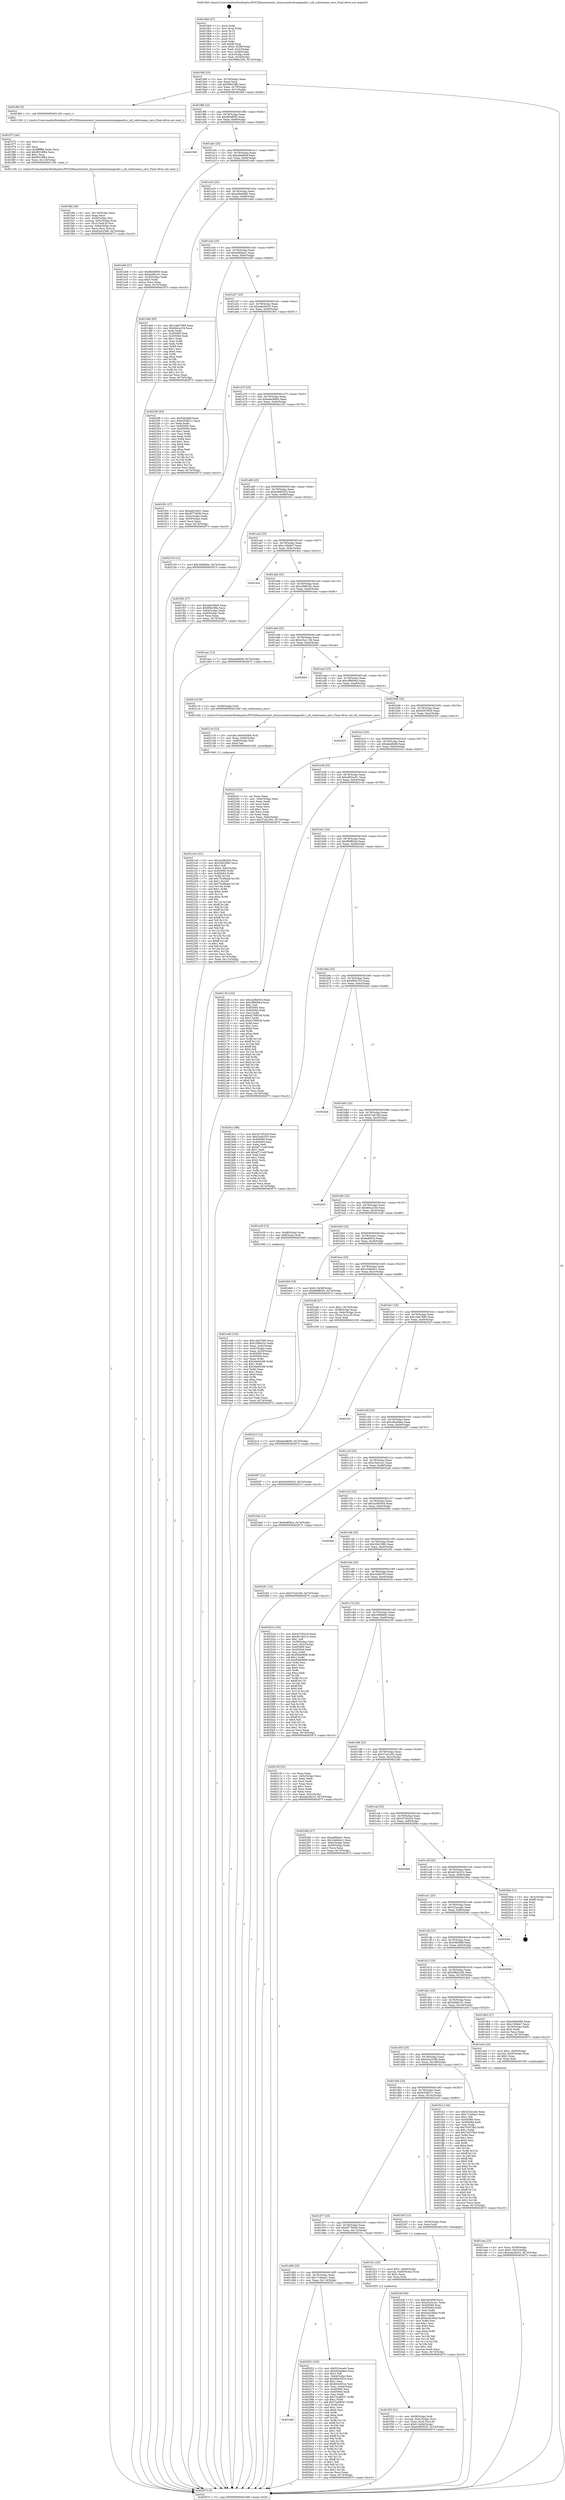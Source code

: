 digraph "0x4019b0" {
  label = "0x4019b0 (/mnt/c/Users/mathe/Desktop/tcc/POCII/binaries/extr_linuxsoundusbcaiaqaudio.c_all_substreams_zero_Final-ollvm.out::main(0))"
  labelloc = "t"
  node[shape=record]

  Entry [label="",width=0.3,height=0.3,shape=circle,fillcolor=black,style=filled]
  "0x4019df" [label="{
     0x4019df [23]\l
     | [instrs]\l
     &nbsp;&nbsp;0x4019df \<+3\>: mov -0x74(%rbp),%eax\l
     &nbsp;&nbsp;0x4019e2 \<+2\>: mov %eax,%ecx\l
     &nbsp;&nbsp;0x4019e4 \<+6\>: sub $0x99b33ffa,%ecx\l
     &nbsp;&nbsp;0x4019ea \<+3\>: mov %eax,-0x78(%rbp)\l
     &nbsp;&nbsp;0x4019ed \<+3\>: mov %ecx,-0x7c(%rbp)\l
     &nbsp;&nbsp;0x4019f0 \<+6\>: je 0000000000401f6d \<main+0x5bd\>\l
  }"]
  "0x401f6d" [label="{
     0x401f6d [5]\l
     | [instrs]\l
     &nbsp;&nbsp;0x401f6d \<+5\>: call 0000000000401160 \<next_i\>\l
     | [calls]\l
     &nbsp;&nbsp;0x401160 \{1\} (/mnt/c/Users/mathe/Desktop/tcc/POCII/binaries/extr_linuxsoundusbcaiaqaudio.c_all_substreams_zero_Final-ollvm.out::next_i)\l
  }"]
  "0x4019f6" [label="{
     0x4019f6 [22]\l
     | [instrs]\l
     &nbsp;&nbsp;0x4019f6 \<+5\>: jmp 00000000004019fb \<main+0x4b\>\l
     &nbsp;&nbsp;0x4019fb \<+3\>: mov -0x78(%rbp),%eax\l
     &nbsp;&nbsp;0x4019fe \<+5\>: sub $0x9b0df5f3,%eax\l
     &nbsp;&nbsp;0x401a03 \<+3\>: mov %eax,-0x80(%rbp)\l
     &nbsp;&nbsp;0x401a06 \<+6\>: je 00000000004023b9 \<main+0xa09\>\l
  }"]
  Exit [label="",width=0.3,height=0.3,shape=circle,fillcolor=black,style=filled,peripheries=2]
  "0x4023b9" [label="{
     0x4023b9\l
  }", style=dashed]
  "0x401a0c" [label="{
     0x401a0c [25]\l
     | [instrs]\l
     &nbsp;&nbsp;0x401a0c \<+5\>: jmp 0000000000401a11 \<main+0x61\>\l
     &nbsp;&nbsp;0x401a11 \<+3\>: mov -0x78(%rbp),%eax\l
     &nbsp;&nbsp;0x401a14 \<+5\>: sub $0xa0abf0df,%eax\l
     &nbsp;&nbsp;0x401a19 \<+6\>: mov %eax,-0x84(%rbp)\l
     &nbsp;&nbsp;0x401a1f \<+6\>: je 0000000000401eb8 \<main+0x508\>\l
  }"]
  "0x40234f" [label="{
     0x40234f [94]\l
     | [instrs]\l
     &nbsp;&nbsp;0x40234f \<+5\>: mov $0x54fc9f4f,%ecx\l
     &nbsp;&nbsp;0x402354 \<+5\>: mov $0x25a3cce1,%edx\l
     &nbsp;&nbsp;0x402359 \<+7\>: mov 0x405060,%esi\l
     &nbsp;&nbsp;0x402360 \<+8\>: mov 0x405064,%r8d\l
     &nbsp;&nbsp;0x402368 \<+3\>: mov %esi,%r9d\l
     &nbsp;&nbsp;0x40236b \<+7\>: sub $0xbed239a4,%r9d\l
     &nbsp;&nbsp;0x402372 \<+4\>: sub $0x1,%r9d\l
     &nbsp;&nbsp;0x402376 \<+7\>: add $0xbed239a4,%r9d\l
     &nbsp;&nbsp;0x40237d \<+4\>: imul %r9d,%esi\l
     &nbsp;&nbsp;0x402381 \<+3\>: and $0x1,%esi\l
     &nbsp;&nbsp;0x402384 \<+3\>: cmp $0x0,%esi\l
     &nbsp;&nbsp;0x402387 \<+4\>: sete %r10b\l
     &nbsp;&nbsp;0x40238b \<+4\>: cmp $0xa,%r8d\l
     &nbsp;&nbsp;0x40238f \<+4\>: setl %r11b\l
     &nbsp;&nbsp;0x402393 \<+3\>: mov %r10b,%bl\l
     &nbsp;&nbsp;0x402396 \<+3\>: and %r11b,%bl\l
     &nbsp;&nbsp;0x402399 \<+3\>: xor %r11b,%r10b\l
     &nbsp;&nbsp;0x40239c \<+3\>: or %r10b,%bl\l
     &nbsp;&nbsp;0x40239f \<+3\>: test $0x1,%bl\l
     &nbsp;&nbsp;0x4023a2 \<+3\>: cmovne %edx,%ecx\l
     &nbsp;&nbsp;0x4023a5 \<+3\>: mov %ecx,-0x74(%rbp)\l
     &nbsp;&nbsp;0x4023a8 \<+5\>: jmp 0000000000402675 \<main+0xcc5\>\l
  }"]
  "0x401eb8" [label="{
     0x401eb8 [27]\l
     | [instrs]\l
     &nbsp;&nbsp;0x401eb8 \<+5\>: mov $0x9b0df5f3,%eax\l
     &nbsp;&nbsp;0x401ebd \<+5\>: mov $0x5a9fa101,%ecx\l
     &nbsp;&nbsp;0x401ec2 \<+3\>: mov -0x30(%rbp),%edx\l
     &nbsp;&nbsp;0x401ec5 \<+3\>: cmp $0x0,%edx\l
     &nbsp;&nbsp;0x401ec8 \<+3\>: cmove %ecx,%eax\l
     &nbsp;&nbsp;0x401ecb \<+3\>: mov %eax,-0x74(%rbp)\l
     &nbsp;&nbsp;0x401ece \<+5\>: jmp 0000000000402675 \<main+0xcc5\>\l
  }"]
  "0x401a25" [label="{
     0x401a25 [25]\l
     | [instrs]\l
     &nbsp;&nbsp;0x401a25 \<+5\>: jmp 0000000000401a2a \<main+0x7a\>\l
     &nbsp;&nbsp;0x401a2a \<+3\>: mov -0x78(%rbp),%eax\l
     &nbsp;&nbsp;0x401a2d \<+5\>: sub $0xa49e8480,%eax\l
     &nbsp;&nbsp;0x401a32 \<+6\>: mov %eax,-0x88(%rbp)\l
     &nbsp;&nbsp;0x401a38 \<+6\>: je 0000000000401de6 \<main+0x436\>\l
  }"]
  "0x4022c3" [label="{
     0x4022c3 [12]\l
     | [instrs]\l
     &nbsp;&nbsp;0x4022c3 \<+7\>: movl $0xdeedfe69,-0x74(%rbp)\l
     &nbsp;&nbsp;0x4022ca \<+5\>: jmp 0000000000402675 \<main+0xcc5\>\l
  }"]
  "0x401de6" [label="{
     0x401de6 [83]\l
     | [instrs]\l
     &nbsp;&nbsp;0x401de6 \<+5\>: mov $0x1da67680,%eax\l
     &nbsp;&nbsp;0x401deb \<+5\>: mov $0xfd4ca254,%ecx\l
     &nbsp;&nbsp;0x401df0 \<+2\>: xor %edx,%edx\l
     &nbsp;&nbsp;0x401df2 \<+7\>: mov 0x405060,%esi\l
     &nbsp;&nbsp;0x401df9 \<+7\>: mov 0x405064,%edi\l
     &nbsp;&nbsp;0x401e00 \<+3\>: sub $0x1,%edx\l
     &nbsp;&nbsp;0x401e03 \<+3\>: mov %esi,%r8d\l
     &nbsp;&nbsp;0x401e06 \<+3\>: add %edx,%r8d\l
     &nbsp;&nbsp;0x401e09 \<+4\>: imul %r8d,%esi\l
     &nbsp;&nbsp;0x401e0d \<+3\>: and $0x1,%esi\l
     &nbsp;&nbsp;0x401e10 \<+3\>: cmp $0x0,%esi\l
     &nbsp;&nbsp;0x401e13 \<+4\>: sete %r9b\l
     &nbsp;&nbsp;0x401e17 \<+3\>: cmp $0xa,%edi\l
     &nbsp;&nbsp;0x401e1a \<+4\>: setl %r10b\l
     &nbsp;&nbsp;0x401e1e \<+3\>: mov %r9b,%r11b\l
     &nbsp;&nbsp;0x401e21 \<+3\>: and %r10b,%r11b\l
     &nbsp;&nbsp;0x401e24 \<+3\>: xor %r10b,%r9b\l
     &nbsp;&nbsp;0x401e27 \<+3\>: or %r9b,%r11b\l
     &nbsp;&nbsp;0x401e2a \<+4\>: test $0x1,%r11b\l
     &nbsp;&nbsp;0x401e2e \<+3\>: cmovne %ecx,%eax\l
     &nbsp;&nbsp;0x401e31 \<+3\>: mov %eax,-0x74(%rbp)\l
     &nbsp;&nbsp;0x401e34 \<+5\>: jmp 0000000000402675 \<main+0xcc5\>\l
  }"]
  "0x401a3e" [label="{
     0x401a3e [25]\l
     | [instrs]\l
     &nbsp;&nbsp;0x401a3e \<+5\>: jmp 0000000000401a43 \<main+0x93\>\l
     &nbsp;&nbsp;0x401a43 \<+3\>: mov -0x78(%rbp),%eax\l
     &nbsp;&nbsp;0x401a46 \<+5\>: sub $0xad6faee1,%eax\l
     &nbsp;&nbsp;0x401a4b \<+6\>: mov %eax,-0x8c(%rbp)\l
     &nbsp;&nbsp;0x401a51 \<+6\>: je 00000000004022f0 \<main+0x940\>\l
  }"]
  "0x4021e0" [label="{
     0x4021e0 [161]\l
     | [instrs]\l
     &nbsp;&nbsp;0x4021e0 \<+5\>: mov $0x2a38d434,%esi\l
     &nbsp;&nbsp;0x4021e5 \<+5\>: mov $0x30d108fc,%ecx\l
     &nbsp;&nbsp;0x4021ea \<+2\>: mov $0x1,%dl\l
     &nbsp;&nbsp;0x4021ec \<+7\>: movl $0x0,-0x6c(%rbp)\l
     &nbsp;&nbsp;0x4021f3 \<+8\>: mov 0x405060,%r8d\l
     &nbsp;&nbsp;0x4021fb \<+8\>: mov 0x405064,%r9d\l
     &nbsp;&nbsp;0x402203 \<+3\>: mov %r8d,%r10d\l
     &nbsp;&nbsp;0x402206 \<+7\>: add $0x75cd9aed,%r10d\l
     &nbsp;&nbsp;0x40220d \<+4\>: sub $0x1,%r10d\l
     &nbsp;&nbsp;0x402211 \<+7\>: sub $0x75cd9aed,%r10d\l
     &nbsp;&nbsp;0x402218 \<+4\>: imul %r10d,%r8d\l
     &nbsp;&nbsp;0x40221c \<+4\>: and $0x1,%r8d\l
     &nbsp;&nbsp;0x402220 \<+4\>: cmp $0x0,%r8d\l
     &nbsp;&nbsp;0x402224 \<+4\>: sete %r11b\l
     &nbsp;&nbsp;0x402228 \<+4\>: cmp $0xa,%r9d\l
     &nbsp;&nbsp;0x40222c \<+3\>: setl %bl\l
     &nbsp;&nbsp;0x40222f \<+3\>: mov %r11b,%r14b\l
     &nbsp;&nbsp;0x402232 \<+4\>: xor $0xff,%r14b\l
     &nbsp;&nbsp;0x402236 \<+3\>: mov %bl,%r15b\l
     &nbsp;&nbsp;0x402239 \<+4\>: xor $0xff,%r15b\l
     &nbsp;&nbsp;0x40223d \<+3\>: xor $0x1,%dl\l
     &nbsp;&nbsp;0x402240 \<+3\>: mov %r14b,%r12b\l
     &nbsp;&nbsp;0x402243 \<+4\>: and $0xff,%r12b\l
     &nbsp;&nbsp;0x402247 \<+3\>: and %dl,%r11b\l
     &nbsp;&nbsp;0x40224a \<+3\>: mov %r15b,%r13b\l
     &nbsp;&nbsp;0x40224d \<+4\>: and $0xff,%r13b\l
     &nbsp;&nbsp;0x402251 \<+2\>: and %dl,%bl\l
     &nbsp;&nbsp;0x402253 \<+3\>: or %r11b,%r12b\l
     &nbsp;&nbsp;0x402256 \<+3\>: or %bl,%r13b\l
     &nbsp;&nbsp;0x402259 \<+3\>: xor %r13b,%r12b\l
     &nbsp;&nbsp;0x40225c \<+3\>: or %r15b,%r14b\l
     &nbsp;&nbsp;0x40225f \<+4\>: xor $0xff,%r14b\l
     &nbsp;&nbsp;0x402263 \<+3\>: or $0x1,%dl\l
     &nbsp;&nbsp;0x402266 \<+3\>: and %dl,%r14b\l
     &nbsp;&nbsp;0x402269 \<+3\>: or %r14b,%r12b\l
     &nbsp;&nbsp;0x40226c \<+4\>: test $0x1,%r12b\l
     &nbsp;&nbsp;0x402270 \<+3\>: cmovne %ecx,%esi\l
     &nbsp;&nbsp;0x402273 \<+3\>: mov %esi,-0x74(%rbp)\l
     &nbsp;&nbsp;0x402276 \<+6\>: mov %eax,-0x11c(%rbp)\l
     &nbsp;&nbsp;0x40227c \<+5\>: jmp 0000000000402675 \<main+0xcc5\>\l
  }"]
  "0x4022f0" [label="{
     0x4022f0 [83]\l
     | [instrs]\l
     &nbsp;&nbsp;0x4022f0 \<+5\>: mov $0x54fc9f4f,%eax\l
     &nbsp;&nbsp;0x4022f5 \<+5\>: mov $0x635df211,%ecx\l
     &nbsp;&nbsp;0x4022fa \<+2\>: xor %edx,%edx\l
     &nbsp;&nbsp;0x4022fc \<+7\>: mov 0x405060,%esi\l
     &nbsp;&nbsp;0x402303 \<+7\>: mov 0x405064,%edi\l
     &nbsp;&nbsp;0x40230a \<+3\>: sub $0x1,%edx\l
     &nbsp;&nbsp;0x40230d \<+3\>: mov %esi,%r8d\l
     &nbsp;&nbsp;0x402310 \<+3\>: add %edx,%r8d\l
     &nbsp;&nbsp;0x402313 \<+4\>: imul %r8d,%esi\l
     &nbsp;&nbsp;0x402317 \<+3\>: and $0x1,%esi\l
     &nbsp;&nbsp;0x40231a \<+3\>: cmp $0x0,%esi\l
     &nbsp;&nbsp;0x40231d \<+4\>: sete %r9b\l
     &nbsp;&nbsp;0x402321 \<+3\>: cmp $0xa,%edi\l
     &nbsp;&nbsp;0x402324 \<+4\>: setl %r10b\l
     &nbsp;&nbsp;0x402328 \<+3\>: mov %r9b,%r11b\l
     &nbsp;&nbsp;0x40232b \<+3\>: and %r10b,%r11b\l
     &nbsp;&nbsp;0x40232e \<+3\>: xor %r10b,%r9b\l
     &nbsp;&nbsp;0x402331 \<+3\>: or %r9b,%r11b\l
     &nbsp;&nbsp;0x402334 \<+4\>: test $0x1,%r11b\l
     &nbsp;&nbsp;0x402338 \<+3\>: cmovne %ecx,%eax\l
     &nbsp;&nbsp;0x40233b \<+3\>: mov %eax,-0x74(%rbp)\l
     &nbsp;&nbsp;0x40233e \<+5\>: jmp 0000000000402675 \<main+0xcc5\>\l
  }"]
  "0x401a57" [label="{
     0x401a57 [25]\l
     | [instrs]\l
     &nbsp;&nbsp;0x401a57 \<+5\>: jmp 0000000000401a5c \<main+0xac\>\l
     &nbsp;&nbsp;0x401a5c \<+3\>: mov -0x78(%rbp),%eax\l
     &nbsp;&nbsp;0x401a5f \<+5\>: sub $0xade28c55,%eax\l
     &nbsp;&nbsp;0x401a64 \<+6\>: mov %eax,-0x90(%rbp)\l
     &nbsp;&nbsp;0x401a6a \<+6\>: je 0000000000401f01 \<main+0x551\>\l
  }"]
  "0x4021c9" [label="{
     0x4021c9 [23]\l
     | [instrs]\l
     &nbsp;&nbsp;0x4021c9 \<+10\>: movabs $0x4030b6,%rdi\l
     &nbsp;&nbsp;0x4021d3 \<+3\>: mov %eax,-0x68(%rbp)\l
     &nbsp;&nbsp;0x4021d6 \<+3\>: mov -0x68(%rbp),%esi\l
     &nbsp;&nbsp;0x4021d9 \<+2\>: mov $0x0,%al\l
     &nbsp;&nbsp;0x4021db \<+5\>: call 0000000000401040 \<printf@plt\>\l
     | [calls]\l
     &nbsp;&nbsp;0x401040 \{1\} (unknown)\l
  }"]
  "0x401f01" [label="{
     0x401f01 [27]\l
     | [instrs]\l
     &nbsp;&nbsp;0x401f01 \<+5\>: mov $0xed03ce01,%eax\l
     &nbsp;&nbsp;0x401f06 \<+5\>: mov $0x6f77b83b,%ecx\l
     &nbsp;&nbsp;0x401f0b \<+3\>: mov -0x5c(%rbp),%edx\l
     &nbsp;&nbsp;0x401f0e \<+3\>: cmp -0x50(%rbp),%edx\l
     &nbsp;&nbsp;0x401f11 \<+3\>: cmovl %ecx,%eax\l
     &nbsp;&nbsp;0x401f14 \<+3\>: mov %eax,-0x74(%rbp)\l
     &nbsp;&nbsp;0x401f17 \<+5\>: jmp 0000000000402675 \<main+0xcc5\>\l
  }"]
  "0x401a70" [label="{
     0x401a70 [25]\l
     | [instrs]\l
     &nbsp;&nbsp;0x401a70 \<+5\>: jmp 0000000000401a75 \<main+0xc5\>\l
     &nbsp;&nbsp;0x401a75 \<+3\>: mov -0x78(%rbp),%eax\l
     &nbsp;&nbsp;0x401a78 \<+5\>: sub $0xadec6844,%eax\l
     &nbsp;&nbsp;0x401a7d \<+6\>: mov %eax,-0x94(%rbp)\l
     &nbsp;&nbsp;0x401a83 \<+6\>: je 0000000000402103 \<main+0x753\>\l
  }"]
  "0x401da9" [label="{
     0x401da9\l
  }", style=dashed]
  "0x402103" [label="{
     0x402103 [12]\l
     | [instrs]\l
     &nbsp;&nbsp;0x402103 \<+7\>: movl $0x3496fe9c,-0x74(%rbp)\l
     &nbsp;&nbsp;0x40210a \<+5\>: jmp 0000000000402675 \<main+0xcc5\>\l
  }"]
  "0x401a89" [label="{
     0x401a89 [25]\l
     | [instrs]\l
     &nbsp;&nbsp;0x401a89 \<+5\>: jmp 0000000000401a8e \<main+0xde\>\l
     &nbsp;&nbsp;0x401a8e \<+3\>: mov -0x78(%rbp),%eax\l
     &nbsp;&nbsp;0x401a91 \<+5\>: sub $0xb3695025,%eax\l
     &nbsp;&nbsp;0x401a96 \<+6\>: mov %eax,-0x98(%rbp)\l
     &nbsp;&nbsp;0x401a9c \<+6\>: je 0000000000401f52 \<main+0x5a2\>\l
  }"]
  "0x402052" [label="{
     0x402052 [165]\l
     | [instrs]\l
     &nbsp;&nbsp;0x402052 \<+5\>: mov $0x522ecadc,%eax\l
     &nbsp;&nbsp;0x402057 \<+5\>: mov $0x20ea0dee,%ecx\l
     &nbsp;&nbsp;0x40205c \<+2\>: mov $0x1,%dl\l
     &nbsp;&nbsp;0x40205e \<+3\>: mov -0x64(%rbp),%esi\l
     &nbsp;&nbsp;0x402061 \<+6\>: add $0x8d4c651e,%esi\l
     &nbsp;&nbsp;0x402067 \<+3\>: add $0x1,%esi\l
     &nbsp;&nbsp;0x40206a \<+6\>: sub $0x8d4c651e,%esi\l
     &nbsp;&nbsp;0x402070 \<+3\>: mov %esi,-0x64(%rbp)\l
     &nbsp;&nbsp;0x402073 \<+7\>: mov 0x405060,%esi\l
     &nbsp;&nbsp;0x40207a \<+7\>: mov 0x405064,%edi\l
     &nbsp;&nbsp;0x402081 \<+3\>: mov %esi,%r8d\l
     &nbsp;&nbsp;0x402084 \<+7\>: sub $0x72ad8547,%r8d\l
     &nbsp;&nbsp;0x40208b \<+4\>: sub $0x1,%r8d\l
     &nbsp;&nbsp;0x40208f \<+7\>: add $0x72ad8547,%r8d\l
     &nbsp;&nbsp;0x402096 \<+4\>: imul %r8d,%esi\l
     &nbsp;&nbsp;0x40209a \<+3\>: and $0x1,%esi\l
     &nbsp;&nbsp;0x40209d \<+3\>: cmp $0x0,%esi\l
     &nbsp;&nbsp;0x4020a0 \<+4\>: sete %r9b\l
     &nbsp;&nbsp;0x4020a4 \<+3\>: cmp $0xa,%edi\l
     &nbsp;&nbsp;0x4020a7 \<+4\>: setl %r10b\l
     &nbsp;&nbsp;0x4020ab \<+3\>: mov %r9b,%r11b\l
     &nbsp;&nbsp;0x4020ae \<+4\>: xor $0xff,%r11b\l
     &nbsp;&nbsp;0x4020b2 \<+3\>: mov %r10b,%bl\l
     &nbsp;&nbsp;0x4020b5 \<+3\>: xor $0xff,%bl\l
     &nbsp;&nbsp;0x4020b8 \<+3\>: xor $0x1,%dl\l
     &nbsp;&nbsp;0x4020bb \<+3\>: mov %r11b,%r14b\l
     &nbsp;&nbsp;0x4020be \<+4\>: and $0xff,%r14b\l
     &nbsp;&nbsp;0x4020c2 \<+3\>: and %dl,%r9b\l
     &nbsp;&nbsp;0x4020c5 \<+3\>: mov %bl,%r15b\l
     &nbsp;&nbsp;0x4020c8 \<+4\>: and $0xff,%r15b\l
     &nbsp;&nbsp;0x4020cc \<+3\>: and %dl,%r10b\l
     &nbsp;&nbsp;0x4020cf \<+3\>: or %r9b,%r14b\l
     &nbsp;&nbsp;0x4020d2 \<+3\>: or %r10b,%r15b\l
     &nbsp;&nbsp;0x4020d5 \<+3\>: xor %r15b,%r14b\l
     &nbsp;&nbsp;0x4020d8 \<+3\>: or %bl,%r11b\l
     &nbsp;&nbsp;0x4020db \<+4\>: xor $0xff,%r11b\l
     &nbsp;&nbsp;0x4020df \<+3\>: or $0x1,%dl\l
     &nbsp;&nbsp;0x4020e2 \<+3\>: and %dl,%r11b\l
     &nbsp;&nbsp;0x4020e5 \<+3\>: or %r11b,%r14b\l
     &nbsp;&nbsp;0x4020e8 \<+4\>: test $0x1,%r14b\l
     &nbsp;&nbsp;0x4020ec \<+3\>: cmovne %ecx,%eax\l
     &nbsp;&nbsp;0x4020ef \<+3\>: mov %eax,-0x74(%rbp)\l
     &nbsp;&nbsp;0x4020f2 \<+5\>: jmp 0000000000402675 \<main+0xcc5\>\l
  }"]
  "0x401f52" [label="{
     0x401f52 [27]\l
     | [instrs]\l
     &nbsp;&nbsp;0x401f52 \<+5\>: mov $0xadec6844,%eax\l
     &nbsp;&nbsp;0x401f57 \<+5\>: mov $0x99b33ffa,%ecx\l
     &nbsp;&nbsp;0x401f5c \<+3\>: mov -0x64(%rbp),%edx\l
     &nbsp;&nbsp;0x401f5f \<+3\>: cmp -0x60(%rbp),%edx\l
     &nbsp;&nbsp;0x401f62 \<+3\>: cmovl %ecx,%eax\l
     &nbsp;&nbsp;0x401f65 \<+3\>: mov %eax,-0x74(%rbp)\l
     &nbsp;&nbsp;0x401f68 \<+5\>: jmp 0000000000402675 \<main+0xcc5\>\l
  }"]
  "0x401aa2" [label="{
     0x401aa2 [25]\l
     | [instrs]\l
     &nbsp;&nbsp;0x401aa2 \<+5\>: jmp 0000000000401aa7 \<main+0xf7\>\l
     &nbsp;&nbsp;0x401aa7 \<+3\>: mov -0x78(%rbp),%eax\l
     &nbsp;&nbsp;0x401aaa \<+5\>: sub $0xc10fe6e7,%eax\l
     &nbsp;&nbsp;0x401aaf \<+6\>: mov %eax,-0x9c(%rbp)\l
     &nbsp;&nbsp;0x401ab5 \<+6\>: je 0000000000401dce \<main+0x41e\>\l
  }"]
  "0x401f9a" [label="{
     0x401f9a [40]\l
     | [instrs]\l
     &nbsp;&nbsp;0x401f9a \<+6\>: mov -0x118(%rbp),%ecx\l
     &nbsp;&nbsp;0x401fa0 \<+3\>: imul %eax,%ecx\l
     &nbsp;&nbsp;0x401fa3 \<+4\>: mov -0x58(%rbp),%rsi\l
     &nbsp;&nbsp;0x401fa7 \<+4\>: movslq -0x5c(%rbp),%rdi\l
     &nbsp;&nbsp;0x401fab \<+4\>: mov (%rsi,%rdi,8),%rsi\l
     &nbsp;&nbsp;0x401faf \<+4\>: movslq -0x64(%rbp),%rdi\l
     &nbsp;&nbsp;0x401fb3 \<+3\>: mov %ecx,(%rsi,%rdi,4)\l
     &nbsp;&nbsp;0x401fb6 \<+7\>: movl $0x62e2239b,-0x74(%rbp)\l
     &nbsp;&nbsp;0x401fbd \<+5\>: jmp 0000000000402675 \<main+0xcc5\>\l
  }"]
  "0x401dce" [label="{
     0x401dce\l
  }", style=dashed]
  "0x401abb" [label="{
     0x401abb [25]\l
     | [instrs]\l
     &nbsp;&nbsp;0x401abb \<+5\>: jmp 0000000000401ac0 \<main+0x110\>\l
     &nbsp;&nbsp;0x401ac0 \<+3\>: mov -0x78(%rbp),%eax\l
     &nbsp;&nbsp;0x401ac3 \<+5\>: sub $0xc298b25c,%eax\l
     &nbsp;&nbsp;0x401ac8 \<+6\>: mov %eax,-0xa0(%rbp)\l
     &nbsp;&nbsp;0x401ace \<+6\>: je 0000000000401eac \<main+0x4fc\>\l
  }"]
  "0x401f72" [label="{
     0x401f72 [40]\l
     | [instrs]\l
     &nbsp;&nbsp;0x401f72 \<+5\>: mov $0x2,%ecx\l
     &nbsp;&nbsp;0x401f77 \<+1\>: cltd\l
     &nbsp;&nbsp;0x401f78 \<+2\>: idiv %ecx\l
     &nbsp;&nbsp;0x401f7a \<+6\>: imul $0xfffffffe,%edx,%ecx\l
     &nbsp;&nbsp;0x401f80 \<+6\>: add $0xf9319f64,%ecx\l
     &nbsp;&nbsp;0x401f86 \<+3\>: add $0x1,%ecx\l
     &nbsp;&nbsp;0x401f89 \<+6\>: sub $0xf9319f64,%ecx\l
     &nbsp;&nbsp;0x401f8f \<+6\>: mov %ecx,-0x118(%rbp)\l
     &nbsp;&nbsp;0x401f95 \<+5\>: call 0000000000401160 \<next_i\>\l
     | [calls]\l
     &nbsp;&nbsp;0x401160 \{1\} (/mnt/c/Users/mathe/Desktop/tcc/POCII/binaries/extr_linuxsoundusbcaiaqaudio.c_all_substreams_zero_Final-ollvm.out::next_i)\l
  }"]
  "0x401eac" [label="{
     0x401eac [12]\l
     | [instrs]\l
     &nbsp;&nbsp;0x401eac \<+7\>: movl $0xa0abf0df,-0x74(%rbp)\l
     &nbsp;&nbsp;0x401eb3 \<+5\>: jmp 0000000000402675 \<main+0xcc5\>\l
  }"]
  "0x401ad4" [label="{
     0x401ad4 [25]\l
     | [instrs]\l
     &nbsp;&nbsp;0x401ad4 \<+5\>: jmp 0000000000401ad9 \<main+0x129\>\l
     &nbsp;&nbsp;0x401ad9 \<+3\>: mov -0x78(%rbp),%eax\l
     &nbsp;&nbsp;0x401adc \<+5\>: sub $0xcb5a1136,%eax\l
     &nbsp;&nbsp;0x401ae1 \<+6\>: mov %eax,-0xa4(%rbp)\l
     &nbsp;&nbsp;0x401ae7 \<+6\>: je 000000000040265d \<main+0xcad\>\l
  }"]
  "0x401f33" [label="{
     0x401f33 [31]\l
     | [instrs]\l
     &nbsp;&nbsp;0x401f33 \<+4\>: mov -0x58(%rbp),%rdi\l
     &nbsp;&nbsp;0x401f37 \<+4\>: movslq -0x5c(%rbp),%rcx\l
     &nbsp;&nbsp;0x401f3b \<+4\>: mov %rax,(%rdi,%rcx,8)\l
     &nbsp;&nbsp;0x401f3f \<+7\>: movl $0x0,-0x64(%rbp)\l
     &nbsp;&nbsp;0x401f46 \<+7\>: movl $0xb3695025,-0x74(%rbp)\l
     &nbsp;&nbsp;0x401f4d \<+5\>: jmp 0000000000402675 \<main+0xcc5\>\l
  }"]
  "0x40265d" [label="{
     0x40265d\l
  }", style=dashed]
  "0x401aed" [label="{
     0x401aed [25]\l
     | [instrs]\l
     &nbsp;&nbsp;0x401aed \<+5\>: jmp 0000000000401af2 \<main+0x142\>\l
     &nbsp;&nbsp;0x401af2 \<+3\>: mov -0x78(%rbp),%eax\l
     &nbsp;&nbsp;0x401af5 \<+5\>: sub $0xcf9809e4,%eax\l
     &nbsp;&nbsp;0x401afa \<+6\>: mov %eax,-0xa8(%rbp)\l
     &nbsp;&nbsp;0x401b00 \<+6\>: je 00000000004021c0 \<main+0x810\>\l
  }"]
  "0x401d90" [label="{
     0x401d90 [25]\l
     | [instrs]\l
     &nbsp;&nbsp;0x401d90 \<+5\>: jmp 0000000000401d95 \<main+0x3e5\>\l
     &nbsp;&nbsp;0x401d95 \<+3\>: mov -0x78(%rbp),%eax\l
     &nbsp;&nbsp;0x401d98 \<+5\>: sub $0x71cb0ae1,%eax\l
     &nbsp;&nbsp;0x401d9d \<+6\>: mov %eax,-0x114(%rbp)\l
     &nbsp;&nbsp;0x401da3 \<+6\>: je 0000000000402052 \<main+0x6a2\>\l
  }"]
  "0x4021c0" [label="{
     0x4021c0 [9]\l
     | [instrs]\l
     &nbsp;&nbsp;0x4021c0 \<+4\>: mov -0x58(%rbp),%rdi\l
     &nbsp;&nbsp;0x4021c4 \<+5\>: call 00000000004015d0 \<all_substreams_zero\>\l
     | [calls]\l
     &nbsp;&nbsp;0x4015d0 \{1\} (/mnt/c/Users/mathe/Desktop/tcc/POCII/binaries/extr_linuxsoundusbcaiaqaudio.c_all_substreams_zero_Final-ollvm.out::all_substreams_zero)\l
  }"]
  "0x401b06" [label="{
     0x401b06 [25]\l
     | [instrs]\l
     &nbsp;&nbsp;0x401b06 \<+5\>: jmp 0000000000401b0b \<main+0x15b\>\l
     &nbsp;&nbsp;0x401b0b \<+3\>: mov -0x78(%rbp),%eax\l
     &nbsp;&nbsp;0x401b0e \<+5\>: sub $0xd281f454,%eax\l
     &nbsp;&nbsp;0x401b13 \<+6\>: mov %eax,-0xac(%rbp)\l
     &nbsp;&nbsp;0x401b19 \<+6\>: je 00000000004023c5 \<main+0xa15\>\l
  }"]
  "0x401f1c" [label="{
     0x401f1c [23]\l
     | [instrs]\l
     &nbsp;&nbsp;0x401f1c \<+7\>: movl $0x1,-0x60(%rbp)\l
     &nbsp;&nbsp;0x401f23 \<+4\>: movslq -0x60(%rbp),%rax\l
     &nbsp;&nbsp;0x401f27 \<+4\>: shl $0x2,%rax\l
     &nbsp;&nbsp;0x401f2b \<+3\>: mov %rax,%rdi\l
     &nbsp;&nbsp;0x401f2e \<+5\>: call 0000000000401050 \<malloc@plt\>\l
     | [calls]\l
     &nbsp;&nbsp;0x401050 \{1\} (unknown)\l
  }"]
  "0x4023c5" [label="{
     0x4023c5\l
  }", style=dashed]
  "0x401b1f" [label="{
     0x401b1f [25]\l
     | [instrs]\l
     &nbsp;&nbsp;0x401b1f \<+5\>: jmp 0000000000401b24 \<main+0x174\>\l
     &nbsp;&nbsp;0x401b24 \<+3\>: mov -0x78(%rbp),%eax\l
     &nbsp;&nbsp;0x401b27 \<+5\>: sub $0xdeedfe69,%eax\l
     &nbsp;&nbsp;0x401b2c \<+6\>: mov %eax,-0xb0(%rbp)\l
     &nbsp;&nbsp;0x401b32 \<+6\>: je 00000000004022cf \<main+0x91f\>\l
  }"]
  "0x401d77" [label="{
     0x401d77 [25]\l
     | [instrs]\l
     &nbsp;&nbsp;0x401d77 \<+5\>: jmp 0000000000401d7c \<main+0x3cc\>\l
     &nbsp;&nbsp;0x401d7c \<+3\>: mov -0x78(%rbp),%eax\l
     &nbsp;&nbsp;0x401d7f \<+5\>: sub $0x6f77b83b,%eax\l
     &nbsp;&nbsp;0x401d84 \<+6\>: mov %eax,-0x110(%rbp)\l
     &nbsp;&nbsp;0x401d8a \<+6\>: je 0000000000401f1c \<main+0x56c\>\l
  }"]
  "0x4022cf" [label="{
     0x4022cf [33]\l
     | [instrs]\l
     &nbsp;&nbsp;0x4022cf \<+2\>: xor %eax,%eax\l
     &nbsp;&nbsp;0x4022d1 \<+3\>: mov -0x6c(%rbp),%ecx\l
     &nbsp;&nbsp;0x4022d4 \<+2\>: mov %eax,%edx\l
     &nbsp;&nbsp;0x4022d6 \<+2\>: sub %ecx,%edx\l
     &nbsp;&nbsp;0x4022d8 \<+2\>: mov %eax,%ecx\l
     &nbsp;&nbsp;0x4022da \<+3\>: sub $0x1,%ecx\l
     &nbsp;&nbsp;0x4022dd \<+2\>: add %ecx,%edx\l
     &nbsp;&nbsp;0x4022df \<+2\>: sub %edx,%eax\l
     &nbsp;&nbsp;0x4022e1 \<+3\>: mov %eax,-0x6c(%rbp)\l
     &nbsp;&nbsp;0x4022e4 \<+7\>: movl $0x37a3c292,-0x74(%rbp)\l
     &nbsp;&nbsp;0x4022eb \<+5\>: jmp 0000000000402675 \<main+0xcc5\>\l
  }"]
  "0x401b38" [label="{
     0x401b38 [25]\l
     | [instrs]\l
     &nbsp;&nbsp;0x401b38 \<+5\>: jmp 0000000000401b3d \<main+0x18d\>\l
     &nbsp;&nbsp;0x401b3d \<+3\>: mov -0x78(%rbp),%eax\l
     &nbsp;&nbsp;0x401b40 \<+5\>: sub $0xed03ce01,%eax\l
     &nbsp;&nbsp;0x401b45 \<+6\>: mov %eax,-0xb4(%rbp)\l
     &nbsp;&nbsp;0x401b4b \<+6\>: je 0000000000402130 \<main+0x780\>\l
  }"]
  "0x402343" [label="{
     0x402343 [12]\l
     | [instrs]\l
     &nbsp;&nbsp;0x402343 \<+4\>: mov -0x58(%rbp),%rax\l
     &nbsp;&nbsp;0x402347 \<+3\>: mov %rax,%rdi\l
     &nbsp;&nbsp;0x40234a \<+5\>: call 0000000000401030 \<free@plt\>\l
     | [calls]\l
     &nbsp;&nbsp;0x401030 \{1\} (unknown)\l
  }"]
  "0x402130" [label="{
     0x402130 [144]\l
     | [instrs]\l
     &nbsp;&nbsp;0x402130 \<+5\>: mov $0x2a38d434,%eax\l
     &nbsp;&nbsp;0x402135 \<+5\>: mov $0xcf9809e4,%ecx\l
     &nbsp;&nbsp;0x40213a \<+2\>: mov $0x1,%dl\l
     &nbsp;&nbsp;0x40213c \<+7\>: mov 0x405060,%esi\l
     &nbsp;&nbsp;0x402143 \<+7\>: mov 0x405064,%edi\l
     &nbsp;&nbsp;0x40214a \<+3\>: mov %esi,%r8d\l
     &nbsp;&nbsp;0x40214d \<+7\>: sub $0xe2789538,%r8d\l
     &nbsp;&nbsp;0x402154 \<+4\>: sub $0x1,%r8d\l
     &nbsp;&nbsp;0x402158 \<+7\>: add $0xe2789538,%r8d\l
     &nbsp;&nbsp;0x40215f \<+4\>: imul %r8d,%esi\l
     &nbsp;&nbsp;0x402163 \<+3\>: and $0x1,%esi\l
     &nbsp;&nbsp;0x402166 \<+3\>: cmp $0x0,%esi\l
     &nbsp;&nbsp;0x402169 \<+4\>: sete %r9b\l
     &nbsp;&nbsp;0x40216d \<+3\>: cmp $0xa,%edi\l
     &nbsp;&nbsp;0x402170 \<+4\>: setl %r10b\l
     &nbsp;&nbsp;0x402174 \<+3\>: mov %r9b,%r11b\l
     &nbsp;&nbsp;0x402177 \<+4\>: xor $0xff,%r11b\l
     &nbsp;&nbsp;0x40217b \<+3\>: mov %r10b,%bl\l
     &nbsp;&nbsp;0x40217e \<+3\>: xor $0xff,%bl\l
     &nbsp;&nbsp;0x402181 \<+3\>: xor $0x0,%dl\l
     &nbsp;&nbsp;0x402184 \<+3\>: mov %r11b,%r14b\l
     &nbsp;&nbsp;0x402187 \<+4\>: and $0x0,%r14b\l
     &nbsp;&nbsp;0x40218b \<+3\>: and %dl,%r9b\l
     &nbsp;&nbsp;0x40218e \<+3\>: mov %bl,%r15b\l
     &nbsp;&nbsp;0x402191 \<+4\>: and $0x0,%r15b\l
     &nbsp;&nbsp;0x402195 \<+3\>: and %dl,%r10b\l
     &nbsp;&nbsp;0x402198 \<+3\>: or %r9b,%r14b\l
     &nbsp;&nbsp;0x40219b \<+3\>: or %r10b,%r15b\l
     &nbsp;&nbsp;0x40219e \<+3\>: xor %r15b,%r14b\l
     &nbsp;&nbsp;0x4021a1 \<+3\>: or %bl,%r11b\l
     &nbsp;&nbsp;0x4021a4 \<+4\>: xor $0xff,%r11b\l
     &nbsp;&nbsp;0x4021a8 \<+3\>: or $0x0,%dl\l
     &nbsp;&nbsp;0x4021ab \<+3\>: and %dl,%r11b\l
     &nbsp;&nbsp;0x4021ae \<+3\>: or %r11b,%r14b\l
     &nbsp;&nbsp;0x4021b1 \<+4\>: test $0x1,%r14b\l
     &nbsp;&nbsp;0x4021b5 \<+3\>: cmovne %ecx,%eax\l
     &nbsp;&nbsp;0x4021b8 \<+3\>: mov %eax,-0x74(%rbp)\l
     &nbsp;&nbsp;0x4021bb \<+5\>: jmp 0000000000402675 \<main+0xcc5\>\l
  }"]
  "0x401b51" [label="{
     0x401b51 [25]\l
     | [instrs]\l
     &nbsp;&nbsp;0x401b51 \<+5\>: jmp 0000000000401b56 \<main+0x1a6\>\l
     &nbsp;&nbsp;0x401b56 \<+3\>: mov -0x78(%rbp),%eax\l
     &nbsp;&nbsp;0x401b59 \<+5\>: sub $0xf66f8544,%eax\l
     &nbsp;&nbsp;0x401b5e \<+6\>: mov %eax,-0xb8(%rbp)\l
     &nbsp;&nbsp;0x401b64 \<+6\>: je 00000000004024cc \<main+0xb1c\>\l
  }"]
  "0x401d5e" [label="{
     0x401d5e [25]\l
     | [instrs]\l
     &nbsp;&nbsp;0x401d5e \<+5\>: jmp 0000000000401d63 \<main+0x3b3\>\l
     &nbsp;&nbsp;0x401d63 \<+3\>: mov -0x78(%rbp),%eax\l
     &nbsp;&nbsp;0x401d66 \<+5\>: sub $0x635df211,%eax\l
     &nbsp;&nbsp;0x401d6b \<+6\>: mov %eax,-0x10c(%rbp)\l
     &nbsp;&nbsp;0x401d71 \<+6\>: je 0000000000402343 \<main+0x993\>\l
  }"]
  "0x4024cc" [label="{
     0x4024cc [88]\l
     | [instrs]\l
     &nbsp;&nbsp;0x4024cc \<+5\>: mov $0x437d52c6,%eax\l
     &nbsp;&nbsp;0x4024d1 \<+5\>: mov $0x32dfc355,%ecx\l
     &nbsp;&nbsp;0x4024d6 \<+7\>: mov 0x405060,%edx\l
     &nbsp;&nbsp;0x4024dd \<+7\>: mov 0x405064,%esi\l
     &nbsp;&nbsp;0x4024e4 \<+2\>: mov %edx,%edi\l
     &nbsp;&nbsp;0x4024e6 \<+6\>: sub $0xaf711e4f,%edi\l
     &nbsp;&nbsp;0x4024ec \<+3\>: sub $0x1,%edi\l
     &nbsp;&nbsp;0x4024ef \<+6\>: add $0xaf711e4f,%edi\l
     &nbsp;&nbsp;0x4024f5 \<+3\>: imul %edi,%edx\l
     &nbsp;&nbsp;0x4024f8 \<+3\>: and $0x1,%edx\l
     &nbsp;&nbsp;0x4024fb \<+3\>: cmp $0x0,%edx\l
     &nbsp;&nbsp;0x4024fe \<+4\>: sete %r8b\l
     &nbsp;&nbsp;0x402502 \<+3\>: cmp $0xa,%esi\l
     &nbsp;&nbsp;0x402505 \<+4\>: setl %r9b\l
     &nbsp;&nbsp;0x402509 \<+3\>: mov %r8b,%r10b\l
     &nbsp;&nbsp;0x40250c \<+3\>: and %r9b,%r10b\l
     &nbsp;&nbsp;0x40250f \<+3\>: xor %r9b,%r8b\l
     &nbsp;&nbsp;0x402512 \<+3\>: or %r8b,%r10b\l
     &nbsp;&nbsp;0x402515 \<+4\>: test $0x1,%r10b\l
     &nbsp;&nbsp;0x402519 \<+3\>: cmovne %ecx,%eax\l
     &nbsp;&nbsp;0x40251c \<+3\>: mov %eax,-0x74(%rbp)\l
     &nbsp;&nbsp;0x40251f \<+5\>: jmp 0000000000402675 \<main+0xcc5\>\l
  }"]
  "0x401b6a" [label="{
     0x401b6a [25]\l
     | [instrs]\l
     &nbsp;&nbsp;0x401b6a \<+5\>: jmp 0000000000401b6f \<main+0x1bf\>\l
     &nbsp;&nbsp;0x401b6f \<+3\>: mov -0x78(%rbp),%eax\l
     &nbsp;&nbsp;0x401b72 \<+5\>: sub $0xf90b701f,%eax\l
     &nbsp;&nbsp;0x401b77 \<+6\>: mov %eax,-0xbc(%rbp)\l
     &nbsp;&nbsp;0x401b7d \<+6\>: je 00000000004024ad \<main+0xafd\>\l
  }"]
  "0x401fc2" [label="{
     0x401fc2 [144]\l
     | [instrs]\l
     &nbsp;&nbsp;0x401fc2 \<+5\>: mov $0x522ecadc,%eax\l
     &nbsp;&nbsp;0x401fc7 \<+5\>: mov $0x71cb0ae1,%ecx\l
     &nbsp;&nbsp;0x401fcc \<+2\>: mov $0x1,%dl\l
     &nbsp;&nbsp;0x401fce \<+7\>: mov 0x405060,%esi\l
     &nbsp;&nbsp;0x401fd5 \<+7\>: mov 0x405064,%edi\l
     &nbsp;&nbsp;0x401fdc \<+3\>: mov %esi,%r8d\l
     &nbsp;&nbsp;0x401fdf \<+7\>: sub $0x7b547fb5,%r8d\l
     &nbsp;&nbsp;0x401fe6 \<+4\>: sub $0x1,%r8d\l
     &nbsp;&nbsp;0x401fea \<+7\>: add $0x7b547fb5,%r8d\l
     &nbsp;&nbsp;0x401ff1 \<+4\>: imul %r8d,%esi\l
     &nbsp;&nbsp;0x401ff5 \<+3\>: and $0x1,%esi\l
     &nbsp;&nbsp;0x401ff8 \<+3\>: cmp $0x0,%esi\l
     &nbsp;&nbsp;0x401ffb \<+4\>: sete %r9b\l
     &nbsp;&nbsp;0x401fff \<+3\>: cmp $0xa,%edi\l
     &nbsp;&nbsp;0x402002 \<+4\>: setl %r10b\l
     &nbsp;&nbsp;0x402006 \<+3\>: mov %r9b,%r11b\l
     &nbsp;&nbsp;0x402009 \<+4\>: xor $0xff,%r11b\l
     &nbsp;&nbsp;0x40200d \<+3\>: mov %r10b,%bl\l
     &nbsp;&nbsp;0x402010 \<+3\>: xor $0xff,%bl\l
     &nbsp;&nbsp;0x402013 \<+3\>: xor $0x0,%dl\l
     &nbsp;&nbsp;0x402016 \<+3\>: mov %r11b,%r14b\l
     &nbsp;&nbsp;0x402019 \<+4\>: and $0x0,%r14b\l
     &nbsp;&nbsp;0x40201d \<+3\>: and %dl,%r9b\l
     &nbsp;&nbsp;0x402020 \<+3\>: mov %bl,%r15b\l
     &nbsp;&nbsp;0x402023 \<+4\>: and $0x0,%r15b\l
     &nbsp;&nbsp;0x402027 \<+3\>: and %dl,%r10b\l
     &nbsp;&nbsp;0x40202a \<+3\>: or %r9b,%r14b\l
     &nbsp;&nbsp;0x40202d \<+3\>: or %r10b,%r15b\l
     &nbsp;&nbsp;0x402030 \<+3\>: xor %r15b,%r14b\l
     &nbsp;&nbsp;0x402033 \<+3\>: or %bl,%r11b\l
     &nbsp;&nbsp;0x402036 \<+4\>: xor $0xff,%r11b\l
     &nbsp;&nbsp;0x40203a \<+3\>: or $0x0,%dl\l
     &nbsp;&nbsp;0x40203d \<+3\>: and %dl,%r11b\l
     &nbsp;&nbsp;0x402040 \<+3\>: or %r11b,%r14b\l
     &nbsp;&nbsp;0x402043 \<+4\>: test $0x1,%r14b\l
     &nbsp;&nbsp;0x402047 \<+3\>: cmovne %ecx,%eax\l
     &nbsp;&nbsp;0x40204a \<+3\>: mov %eax,-0x74(%rbp)\l
     &nbsp;&nbsp;0x40204d \<+5\>: jmp 0000000000402675 \<main+0xcc5\>\l
  }"]
  "0x4024ad" [label="{
     0x4024ad\l
  }", style=dashed]
  "0x401b83" [label="{
     0x401b83 [25]\l
     | [instrs]\l
     &nbsp;&nbsp;0x401b83 \<+5\>: jmp 0000000000401b88 \<main+0x1d8\>\l
     &nbsp;&nbsp;0x401b88 \<+3\>: mov -0x78(%rbp),%eax\l
     &nbsp;&nbsp;0x401b8b \<+5\>: sub $0xfc7eb19d,%eax\l
     &nbsp;&nbsp;0x401b90 \<+6\>: mov %eax,-0xc0(%rbp)\l
     &nbsp;&nbsp;0x401b96 \<+6\>: je 0000000000402455 \<main+0xaa5\>\l
  }"]
  "0x401eea" [label="{
     0x401eea [23]\l
     | [instrs]\l
     &nbsp;&nbsp;0x401eea \<+4\>: mov %rax,-0x58(%rbp)\l
     &nbsp;&nbsp;0x401eee \<+7\>: movl $0x0,-0x5c(%rbp)\l
     &nbsp;&nbsp;0x401ef5 \<+7\>: movl $0xade28c55,-0x74(%rbp)\l
     &nbsp;&nbsp;0x401efc \<+5\>: jmp 0000000000402675 \<main+0xcc5\>\l
  }"]
  "0x402455" [label="{
     0x402455\l
  }", style=dashed]
  "0x401b9c" [label="{
     0x401b9c [25]\l
     | [instrs]\l
     &nbsp;&nbsp;0x401b9c \<+5\>: jmp 0000000000401ba1 \<main+0x1f1\>\l
     &nbsp;&nbsp;0x401ba1 \<+3\>: mov -0x78(%rbp),%eax\l
     &nbsp;&nbsp;0x401ba4 \<+5\>: sub $0xfd4ca254,%eax\l
     &nbsp;&nbsp;0x401ba9 \<+6\>: mov %eax,-0xc4(%rbp)\l
     &nbsp;&nbsp;0x401baf \<+6\>: je 0000000000401e39 \<main+0x489\>\l
  }"]
  "0x401d45" [label="{
     0x401d45 [25]\l
     | [instrs]\l
     &nbsp;&nbsp;0x401d45 \<+5\>: jmp 0000000000401d4a \<main+0x39a\>\l
     &nbsp;&nbsp;0x401d4a \<+3\>: mov -0x78(%rbp),%eax\l
     &nbsp;&nbsp;0x401d4d \<+5\>: sub $0x62e2239b,%eax\l
     &nbsp;&nbsp;0x401d52 \<+6\>: mov %eax,-0x108(%rbp)\l
     &nbsp;&nbsp;0x401d58 \<+6\>: je 0000000000401fc2 \<main+0x612\>\l
  }"]
  "0x401e39" [label="{
     0x401e39 [13]\l
     | [instrs]\l
     &nbsp;&nbsp;0x401e39 \<+4\>: mov -0x48(%rbp),%rax\l
     &nbsp;&nbsp;0x401e3d \<+4\>: mov 0x8(%rax),%rdi\l
     &nbsp;&nbsp;0x401e41 \<+5\>: call 0000000000401060 \<atoi@plt\>\l
     | [calls]\l
     &nbsp;&nbsp;0x401060 \{1\} (unknown)\l
  }"]
  "0x401bb5" [label="{
     0x401bb5 [25]\l
     | [instrs]\l
     &nbsp;&nbsp;0x401bb5 \<+5\>: jmp 0000000000401bba \<main+0x20a\>\l
     &nbsp;&nbsp;0x401bba \<+3\>: mov -0x78(%rbp),%eax\l
     &nbsp;&nbsp;0x401bbd \<+5\>: sub $0xfedf3fca,%eax\l
     &nbsp;&nbsp;0x401bc2 \<+6\>: mov %eax,-0xc8(%rbp)\l
     &nbsp;&nbsp;0x401bc8 \<+6\>: je 00000000004024b9 \<main+0xb09\>\l
  }"]
  "0x401ed3" [label="{
     0x401ed3 [23]\l
     | [instrs]\l
     &nbsp;&nbsp;0x401ed3 \<+7\>: movl $0x1,-0x50(%rbp)\l
     &nbsp;&nbsp;0x401eda \<+4\>: movslq -0x50(%rbp),%rax\l
     &nbsp;&nbsp;0x401ede \<+4\>: shl $0x3,%rax\l
     &nbsp;&nbsp;0x401ee2 \<+3\>: mov %rax,%rdi\l
     &nbsp;&nbsp;0x401ee5 \<+5\>: call 0000000000401050 \<malloc@plt\>\l
     | [calls]\l
     &nbsp;&nbsp;0x401050 \{1\} (unknown)\l
  }"]
  "0x4024b9" [label="{
     0x4024b9 [19]\l
     | [instrs]\l
     &nbsp;&nbsp;0x4024b9 \<+7\>: movl $0x0,-0x38(%rbp)\l
     &nbsp;&nbsp;0x4024c0 \<+7\>: movl $0xf66f8544,-0x74(%rbp)\l
     &nbsp;&nbsp;0x4024c7 \<+5\>: jmp 0000000000402675 \<main+0xcc5\>\l
  }"]
  "0x401bce" [label="{
     0x401bce [25]\l
     | [instrs]\l
     &nbsp;&nbsp;0x401bce \<+5\>: jmp 0000000000401bd3 \<main+0x223\>\l
     &nbsp;&nbsp;0x401bd3 \<+3\>: mov -0x78(%rbp),%eax\l
     &nbsp;&nbsp;0x401bd6 \<+5\>: sub $0x1b46ddc1,%eax\l
     &nbsp;&nbsp;0x401bdb \<+6\>: mov %eax,-0xcc(%rbp)\l
     &nbsp;&nbsp;0x401be1 \<+6\>: je 00000000004022a8 \<main+0x8f8\>\l
  }"]
  "0x401e46" [label="{
     0x401e46 [102]\l
     | [instrs]\l
     &nbsp;&nbsp;0x401e46 \<+5\>: mov $0x1da67680,%ecx\l
     &nbsp;&nbsp;0x401e4b \<+5\>: mov $0xc298b25c,%edx\l
     &nbsp;&nbsp;0x401e50 \<+3\>: mov %eax,-0x4c(%rbp)\l
     &nbsp;&nbsp;0x401e53 \<+3\>: mov -0x4c(%rbp),%eax\l
     &nbsp;&nbsp;0x401e56 \<+3\>: mov %eax,-0x30(%rbp)\l
     &nbsp;&nbsp;0x401e59 \<+7\>: mov 0x405060,%eax\l
     &nbsp;&nbsp;0x401e60 \<+7\>: mov 0x405064,%esi\l
     &nbsp;&nbsp;0x401e67 \<+3\>: mov %eax,%r8d\l
     &nbsp;&nbsp;0x401e6a \<+7\>: add $0x3de65c98,%r8d\l
     &nbsp;&nbsp;0x401e71 \<+4\>: sub $0x1,%r8d\l
     &nbsp;&nbsp;0x401e75 \<+7\>: sub $0x3de65c98,%r8d\l
     &nbsp;&nbsp;0x401e7c \<+4\>: imul %r8d,%eax\l
     &nbsp;&nbsp;0x401e80 \<+3\>: and $0x1,%eax\l
     &nbsp;&nbsp;0x401e83 \<+3\>: cmp $0x0,%eax\l
     &nbsp;&nbsp;0x401e86 \<+4\>: sete %r9b\l
     &nbsp;&nbsp;0x401e8a \<+3\>: cmp $0xa,%esi\l
     &nbsp;&nbsp;0x401e8d \<+4\>: setl %r10b\l
     &nbsp;&nbsp;0x401e91 \<+3\>: mov %r9b,%r11b\l
     &nbsp;&nbsp;0x401e94 \<+3\>: and %r10b,%r11b\l
     &nbsp;&nbsp;0x401e97 \<+3\>: xor %r10b,%r9b\l
     &nbsp;&nbsp;0x401e9a \<+3\>: or %r9b,%r11b\l
     &nbsp;&nbsp;0x401e9d \<+4\>: test $0x1,%r11b\l
     &nbsp;&nbsp;0x401ea1 \<+3\>: cmovne %edx,%ecx\l
     &nbsp;&nbsp;0x401ea4 \<+3\>: mov %ecx,-0x74(%rbp)\l
     &nbsp;&nbsp;0x401ea7 \<+5\>: jmp 0000000000402675 \<main+0xcc5\>\l
  }"]
  "0x4022a8" [label="{
     0x4022a8 [27]\l
     | [instrs]\l
     &nbsp;&nbsp;0x4022a8 \<+7\>: movl $0x1,-0x70(%rbp)\l
     &nbsp;&nbsp;0x4022af \<+4\>: mov -0x58(%rbp),%rax\l
     &nbsp;&nbsp;0x4022b3 \<+4\>: movslq -0x6c(%rbp),%rcx\l
     &nbsp;&nbsp;0x4022b7 \<+4\>: mov (%rax,%rcx,8),%rax\l
     &nbsp;&nbsp;0x4022bb \<+3\>: mov %rax,%rdi\l
     &nbsp;&nbsp;0x4022be \<+5\>: call 0000000000401030 \<free@plt\>\l
     | [calls]\l
     &nbsp;&nbsp;0x401030 \{1\} (unknown)\l
  }"]
  "0x401be7" [label="{
     0x401be7 [25]\l
     | [instrs]\l
     &nbsp;&nbsp;0x401be7 \<+5\>: jmp 0000000000401bec \<main+0x23c\>\l
     &nbsp;&nbsp;0x401bec \<+3\>: mov -0x78(%rbp),%eax\l
     &nbsp;&nbsp;0x401bef \<+5\>: sub $0x1da67680,%eax\l
     &nbsp;&nbsp;0x401bf4 \<+6\>: mov %eax,-0xd0(%rbp)\l
     &nbsp;&nbsp;0x401bfa \<+6\>: je 00000000004025cf \<main+0xc1f\>\l
  }"]
  "0x4019b0" [label="{
     0x4019b0 [47]\l
     | [instrs]\l
     &nbsp;&nbsp;0x4019b0 \<+1\>: push %rbp\l
     &nbsp;&nbsp;0x4019b1 \<+3\>: mov %rsp,%rbp\l
     &nbsp;&nbsp;0x4019b4 \<+2\>: push %r15\l
     &nbsp;&nbsp;0x4019b6 \<+2\>: push %r14\l
     &nbsp;&nbsp;0x4019b8 \<+2\>: push %r13\l
     &nbsp;&nbsp;0x4019ba \<+2\>: push %r12\l
     &nbsp;&nbsp;0x4019bc \<+1\>: push %rbx\l
     &nbsp;&nbsp;0x4019bd \<+7\>: sub $0xf8,%rsp\l
     &nbsp;&nbsp;0x4019c4 \<+7\>: movl $0x0,-0x38(%rbp)\l
     &nbsp;&nbsp;0x4019cb \<+3\>: mov %edi,-0x3c(%rbp)\l
     &nbsp;&nbsp;0x4019ce \<+4\>: mov %rsi,-0x48(%rbp)\l
     &nbsp;&nbsp;0x4019d2 \<+3\>: mov -0x3c(%rbp),%edi\l
     &nbsp;&nbsp;0x4019d5 \<+3\>: mov %edi,-0x34(%rbp)\l
     &nbsp;&nbsp;0x4019d8 \<+7\>: movl $0x598e2264,-0x74(%rbp)\l
  }"]
  "0x4025cf" [label="{
     0x4025cf\l
  }", style=dashed]
  "0x401c00" [label="{
     0x401c00 [25]\l
     | [instrs]\l
     &nbsp;&nbsp;0x401c00 \<+5\>: jmp 0000000000401c05 \<main+0x255\>\l
     &nbsp;&nbsp;0x401c05 \<+3\>: mov -0x78(%rbp),%eax\l
     &nbsp;&nbsp;0x401c08 \<+5\>: sub $0x20ea0dee,%eax\l
     &nbsp;&nbsp;0x401c0d \<+6\>: mov %eax,-0xd4(%rbp)\l
     &nbsp;&nbsp;0x401c13 \<+6\>: je 00000000004020f7 \<main+0x747\>\l
  }"]
  "0x402675" [label="{
     0x402675 [5]\l
     | [instrs]\l
     &nbsp;&nbsp;0x402675 \<+5\>: jmp 00000000004019df \<main+0x2f\>\l
  }"]
  "0x4020f7" [label="{
     0x4020f7 [12]\l
     | [instrs]\l
     &nbsp;&nbsp;0x4020f7 \<+7\>: movl $0xb3695025,-0x74(%rbp)\l
     &nbsp;&nbsp;0x4020fe \<+5\>: jmp 0000000000402675 \<main+0xcc5\>\l
  }"]
  "0x401c19" [label="{
     0x401c19 [25]\l
     | [instrs]\l
     &nbsp;&nbsp;0x401c19 \<+5\>: jmp 0000000000401c1e \<main+0x26e\>\l
     &nbsp;&nbsp;0x401c1e \<+3\>: mov -0x78(%rbp),%eax\l
     &nbsp;&nbsp;0x401c21 \<+5\>: sub $0x25a3cce1,%eax\l
     &nbsp;&nbsp;0x401c26 \<+6\>: mov %eax,-0xd8(%rbp)\l
     &nbsp;&nbsp;0x401c2c \<+6\>: je 00000000004023ad \<main+0x9fd\>\l
  }"]
  "0x401d2c" [label="{
     0x401d2c [25]\l
     | [instrs]\l
     &nbsp;&nbsp;0x401d2c \<+5\>: jmp 0000000000401d31 \<main+0x381\>\l
     &nbsp;&nbsp;0x401d31 \<+3\>: mov -0x78(%rbp),%eax\l
     &nbsp;&nbsp;0x401d34 \<+5\>: sub $0x5a9fa101,%eax\l
     &nbsp;&nbsp;0x401d39 \<+6\>: mov %eax,-0x104(%rbp)\l
     &nbsp;&nbsp;0x401d3f \<+6\>: je 0000000000401ed3 \<main+0x523\>\l
  }"]
  "0x4023ad" [label="{
     0x4023ad [12]\l
     | [instrs]\l
     &nbsp;&nbsp;0x4023ad \<+7\>: movl $0xfedf3fca,-0x74(%rbp)\l
     &nbsp;&nbsp;0x4023b4 \<+5\>: jmp 0000000000402675 \<main+0xcc5\>\l
  }"]
  "0x401c32" [label="{
     0x401c32 [25]\l
     | [instrs]\l
     &nbsp;&nbsp;0x401c32 \<+5\>: jmp 0000000000401c37 \<main+0x287\>\l
     &nbsp;&nbsp;0x401c37 \<+3\>: mov -0x78(%rbp),%eax\l
     &nbsp;&nbsp;0x401c3a \<+5\>: sub $0x2a38d434,%eax\l
     &nbsp;&nbsp;0x401c3f \<+6\>: mov %eax,-0xdc(%rbp)\l
     &nbsp;&nbsp;0x401c45 \<+6\>: je 000000000040260c \<main+0xc5c\>\l
  }"]
  "0x401db3" [label="{
     0x401db3 [27]\l
     | [instrs]\l
     &nbsp;&nbsp;0x401db3 \<+5\>: mov $0xa49e8480,%eax\l
     &nbsp;&nbsp;0x401db8 \<+5\>: mov $0xc10fe6e7,%ecx\l
     &nbsp;&nbsp;0x401dbd \<+3\>: mov -0x34(%rbp),%edx\l
     &nbsp;&nbsp;0x401dc0 \<+3\>: cmp $0x2,%edx\l
     &nbsp;&nbsp;0x401dc3 \<+3\>: cmovne %ecx,%eax\l
     &nbsp;&nbsp;0x401dc6 \<+3\>: mov %eax,-0x74(%rbp)\l
     &nbsp;&nbsp;0x401dc9 \<+5\>: jmp 0000000000402675 \<main+0xcc5\>\l
  }"]
  "0x40260c" [label="{
     0x40260c\l
  }", style=dashed]
  "0x401c4b" [label="{
     0x401c4b [25]\l
     | [instrs]\l
     &nbsp;&nbsp;0x401c4b \<+5\>: jmp 0000000000401c50 \<main+0x2a0\>\l
     &nbsp;&nbsp;0x401c50 \<+3\>: mov -0x78(%rbp),%eax\l
     &nbsp;&nbsp;0x401c53 \<+5\>: sub $0x30d108fc,%eax\l
     &nbsp;&nbsp;0x401c58 \<+6\>: mov %eax,-0xe0(%rbp)\l
     &nbsp;&nbsp;0x401c5e \<+6\>: je 0000000000402281 \<main+0x8d1\>\l
  }"]
  "0x401d13" [label="{
     0x401d13 [25]\l
     | [instrs]\l
     &nbsp;&nbsp;0x401d13 \<+5\>: jmp 0000000000401d18 \<main+0x368\>\l
     &nbsp;&nbsp;0x401d18 \<+3\>: mov -0x78(%rbp),%eax\l
     &nbsp;&nbsp;0x401d1b \<+5\>: sub $0x598e2264,%eax\l
     &nbsp;&nbsp;0x401d20 \<+6\>: mov %eax,-0x100(%rbp)\l
     &nbsp;&nbsp;0x401d26 \<+6\>: je 0000000000401db3 \<main+0x403\>\l
  }"]
  "0x402281" [label="{
     0x402281 [12]\l
     | [instrs]\l
     &nbsp;&nbsp;0x402281 \<+7\>: movl $0x37a3c292,-0x74(%rbp)\l
     &nbsp;&nbsp;0x402288 \<+5\>: jmp 0000000000402675 \<main+0xcc5\>\l
  }"]
  "0x401c64" [label="{
     0x401c64 [25]\l
     | [instrs]\l
     &nbsp;&nbsp;0x401c64 \<+5\>: jmp 0000000000401c69 \<main+0x2b9\>\l
     &nbsp;&nbsp;0x401c69 \<+3\>: mov -0x78(%rbp),%eax\l
     &nbsp;&nbsp;0x401c6c \<+5\>: sub $0x32dfc355,%eax\l
     &nbsp;&nbsp;0x401c71 \<+6\>: mov %eax,-0xe4(%rbp)\l
     &nbsp;&nbsp;0x401c77 \<+6\>: je 0000000000402524 \<main+0xb74\>\l
  }"]
  "0x402645" [label="{
     0x402645\l
  }", style=dashed]
  "0x402524" [label="{
     0x402524 [150]\l
     | [instrs]\l
     &nbsp;&nbsp;0x402524 \<+5\>: mov $0x437d52c6,%eax\l
     &nbsp;&nbsp;0x402529 \<+5\>: mov $0x4b7a0212,%ecx\l
     &nbsp;&nbsp;0x40252e \<+2\>: mov $0x1,%dl\l
     &nbsp;&nbsp;0x402530 \<+3\>: mov -0x38(%rbp),%esi\l
     &nbsp;&nbsp;0x402533 \<+3\>: mov %esi,-0x2c(%rbp)\l
     &nbsp;&nbsp;0x402536 \<+7\>: mov 0x405060,%esi\l
     &nbsp;&nbsp;0x40253d \<+7\>: mov 0x405064,%edi\l
     &nbsp;&nbsp;0x402544 \<+3\>: mov %esi,%r8d\l
     &nbsp;&nbsp;0x402547 \<+7\>: add $0xf58e0698,%r8d\l
     &nbsp;&nbsp;0x40254e \<+4\>: sub $0x1,%r8d\l
     &nbsp;&nbsp;0x402552 \<+7\>: sub $0xf58e0698,%r8d\l
     &nbsp;&nbsp;0x402559 \<+4\>: imul %r8d,%esi\l
     &nbsp;&nbsp;0x40255d \<+3\>: and $0x1,%esi\l
     &nbsp;&nbsp;0x402560 \<+3\>: cmp $0x0,%esi\l
     &nbsp;&nbsp;0x402563 \<+4\>: sete %r9b\l
     &nbsp;&nbsp;0x402567 \<+3\>: cmp $0xa,%edi\l
     &nbsp;&nbsp;0x40256a \<+4\>: setl %r10b\l
     &nbsp;&nbsp;0x40256e \<+3\>: mov %r9b,%r11b\l
     &nbsp;&nbsp;0x402571 \<+4\>: xor $0xff,%r11b\l
     &nbsp;&nbsp;0x402575 \<+3\>: mov %r10b,%bl\l
     &nbsp;&nbsp;0x402578 \<+3\>: xor $0xff,%bl\l
     &nbsp;&nbsp;0x40257b \<+3\>: xor $0x0,%dl\l
     &nbsp;&nbsp;0x40257e \<+3\>: mov %r11b,%r14b\l
     &nbsp;&nbsp;0x402581 \<+4\>: and $0x0,%r14b\l
     &nbsp;&nbsp;0x402585 \<+3\>: and %dl,%r9b\l
     &nbsp;&nbsp;0x402588 \<+3\>: mov %bl,%r15b\l
     &nbsp;&nbsp;0x40258b \<+4\>: and $0x0,%r15b\l
     &nbsp;&nbsp;0x40258f \<+3\>: and %dl,%r10b\l
     &nbsp;&nbsp;0x402592 \<+3\>: or %r9b,%r14b\l
     &nbsp;&nbsp;0x402595 \<+3\>: or %r10b,%r15b\l
     &nbsp;&nbsp;0x402598 \<+3\>: xor %r15b,%r14b\l
     &nbsp;&nbsp;0x40259b \<+3\>: or %bl,%r11b\l
     &nbsp;&nbsp;0x40259e \<+4\>: xor $0xff,%r11b\l
     &nbsp;&nbsp;0x4025a2 \<+3\>: or $0x0,%dl\l
     &nbsp;&nbsp;0x4025a5 \<+3\>: and %dl,%r11b\l
     &nbsp;&nbsp;0x4025a8 \<+3\>: or %r11b,%r14b\l
     &nbsp;&nbsp;0x4025ab \<+4\>: test $0x1,%r14b\l
     &nbsp;&nbsp;0x4025af \<+3\>: cmovne %ecx,%eax\l
     &nbsp;&nbsp;0x4025b2 \<+3\>: mov %eax,-0x74(%rbp)\l
     &nbsp;&nbsp;0x4025b5 \<+5\>: jmp 0000000000402675 \<main+0xcc5\>\l
  }"]
  "0x401c7d" [label="{
     0x401c7d [25]\l
     | [instrs]\l
     &nbsp;&nbsp;0x401c7d \<+5\>: jmp 0000000000401c82 \<main+0x2d2\>\l
     &nbsp;&nbsp;0x401c82 \<+3\>: mov -0x78(%rbp),%eax\l
     &nbsp;&nbsp;0x401c85 \<+5\>: sub $0x3496fe9c,%eax\l
     &nbsp;&nbsp;0x401c8a \<+6\>: mov %eax,-0xe8(%rbp)\l
     &nbsp;&nbsp;0x401c90 \<+6\>: je 000000000040210f \<main+0x75f\>\l
  }"]
  "0x401cfa" [label="{
     0x401cfa [25]\l
     | [instrs]\l
     &nbsp;&nbsp;0x401cfa \<+5\>: jmp 0000000000401cff \<main+0x34f\>\l
     &nbsp;&nbsp;0x401cff \<+3\>: mov -0x78(%rbp),%eax\l
     &nbsp;&nbsp;0x401d02 \<+5\>: sub $0x54fc9f4f,%eax\l
     &nbsp;&nbsp;0x401d07 \<+6\>: mov %eax,-0xfc(%rbp)\l
     &nbsp;&nbsp;0x401d0d \<+6\>: je 0000000000402645 \<main+0xc95\>\l
  }"]
  "0x40210f" [label="{
     0x40210f [33]\l
     | [instrs]\l
     &nbsp;&nbsp;0x40210f \<+2\>: xor %eax,%eax\l
     &nbsp;&nbsp;0x402111 \<+3\>: mov -0x5c(%rbp),%ecx\l
     &nbsp;&nbsp;0x402114 \<+2\>: mov %eax,%edx\l
     &nbsp;&nbsp;0x402116 \<+2\>: sub %ecx,%edx\l
     &nbsp;&nbsp;0x402118 \<+2\>: mov %eax,%ecx\l
     &nbsp;&nbsp;0x40211a \<+3\>: sub $0x1,%ecx\l
     &nbsp;&nbsp;0x40211d \<+2\>: add %ecx,%edx\l
     &nbsp;&nbsp;0x40211f \<+2\>: sub %edx,%eax\l
     &nbsp;&nbsp;0x402121 \<+3\>: mov %eax,-0x5c(%rbp)\l
     &nbsp;&nbsp;0x402124 \<+7\>: movl $0xade28c55,-0x74(%rbp)\l
     &nbsp;&nbsp;0x40212b \<+5\>: jmp 0000000000402675 \<main+0xcc5\>\l
  }"]
  "0x401c96" [label="{
     0x401c96 [25]\l
     | [instrs]\l
     &nbsp;&nbsp;0x401c96 \<+5\>: jmp 0000000000401c9b \<main+0x2eb\>\l
     &nbsp;&nbsp;0x401c9b \<+3\>: mov -0x78(%rbp),%eax\l
     &nbsp;&nbsp;0x401c9e \<+5\>: sub $0x37a3c292,%eax\l
     &nbsp;&nbsp;0x401ca3 \<+6\>: mov %eax,-0xec(%rbp)\l
     &nbsp;&nbsp;0x401ca9 \<+6\>: je 000000000040228d \<main+0x8dd\>\l
  }"]
  "0x4025eb" [label="{
     0x4025eb\l
  }", style=dashed]
  "0x40228d" [label="{
     0x40228d [27]\l
     | [instrs]\l
     &nbsp;&nbsp;0x40228d \<+5\>: mov $0xad6faee1,%eax\l
     &nbsp;&nbsp;0x402292 \<+5\>: mov $0x1b46ddc1,%ecx\l
     &nbsp;&nbsp;0x402297 \<+3\>: mov -0x6c(%rbp),%edx\l
     &nbsp;&nbsp;0x40229a \<+3\>: cmp -0x50(%rbp),%edx\l
     &nbsp;&nbsp;0x40229d \<+3\>: cmovl %ecx,%eax\l
     &nbsp;&nbsp;0x4022a0 \<+3\>: mov %eax,-0x74(%rbp)\l
     &nbsp;&nbsp;0x4022a3 \<+5\>: jmp 0000000000402675 \<main+0xcc5\>\l
  }"]
  "0x401caf" [label="{
     0x401caf [25]\l
     | [instrs]\l
     &nbsp;&nbsp;0x401caf \<+5\>: jmp 0000000000401cb4 \<main+0x304\>\l
     &nbsp;&nbsp;0x401cb4 \<+3\>: mov -0x78(%rbp),%eax\l
     &nbsp;&nbsp;0x401cb7 \<+5\>: sub $0x437d52c6,%eax\l
     &nbsp;&nbsp;0x401cbc \<+6\>: mov %eax,-0xf0(%rbp)\l
     &nbsp;&nbsp;0x401cc2 \<+6\>: je 000000000040266e \<main+0xcbe\>\l
  }"]
  "0x401ce1" [label="{
     0x401ce1 [25]\l
     | [instrs]\l
     &nbsp;&nbsp;0x401ce1 \<+5\>: jmp 0000000000401ce6 \<main+0x336\>\l
     &nbsp;&nbsp;0x401ce6 \<+3\>: mov -0x78(%rbp),%eax\l
     &nbsp;&nbsp;0x401ce9 \<+5\>: sub $0x522ecadc,%eax\l
     &nbsp;&nbsp;0x401cee \<+6\>: mov %eax,-0xf8(%rbp)\l
     &nbsp;&nbsp;0x401cf4 \<+6\>: je 00000000004025eb \<main+0xc3b\>\l
  }"]
  "0x40266e" [label="{
     0x40266e\l
  }", style=dashed]
  "0x401cc8" [label="{
     0x401cc8 [25]\l
     | [instrs]\l
     &nbsp;&nbsp;0x401cc8 \<+5\>: jmp 0000000000401ccd \<main+0x31d\>\l
     &nbsp;&nbsp;0x401ccd \<+3\>: mov -0x78(%rbp),%eax\l
     &nbsp;&nbsp;0x401cd0 \<+5\>: sub $0x4b7a0212,%eax\l
     &nbsp;&nbsp;0x401cd5 \<+6\>: mov %eax,-0xf4(%rbp)\l
     &nbsp;&nbsp;0x401cdb \<+6\>: je 00000000004025ba \<main+0xc0a\>\l
  }"]
  "0x4025ba" [label="{
     0x4025ba [21]\l
     | [instrs]\l
     &nbsp;&nbsp;0x4025ba \<+3\>: mov -0x2c(%rbp),%eax\l
     &nbsp;&nbsp;0x4025bd \<+7\>: add $0xf8,%rsp\l
     &nbsp;&nbsp;0x4025c4 \<+1\>: pop %rbx\l
     &nbsp;&nbsp;0x4025c5 \<+2\>: pop %r12\l
     &nbsp;&nbsp;0x4025c7 \<+2\>: pop %r13\l
     &nbsp;&nbsp;0x4025c9 \<+2\>: pop %r14\l
     &nbsp;&nbsp;0x4025cb \<+2\>: pop %r15\l
     &nbsp;&nbsp;0x4025cd \<+1\>: pop %rbp\l
     &nbsp;&nbsp;0x4025ce \<+1\>: ret\l
  }"]
  Entry -> "0x4019b0" [label=" 1"]
  "0x4019df" -> "0x401f6d" [label=" 1"]
  "0x4019df" -> "0x4019f6" [label=" 30"]
  "0x4025ba" -> Exit [label=" 1"]
  "0x4019f6" -> "0x4023b9" [label=" 0"]
  "0x4019f6" -> "0x401a0c" [label=" 30"]
  "0x402524" -> "0x402675" [label=" 1"]
  "0x401a0c" -> "0x401eb8" [label=" 1"]
  "0x401a0c" -> "0x401a25" [label=" 29"]
  "0x4024cc" -> "0x402675" [label=" 1"]
  "0x401a25" -> "0x401de6" [label=" 1"]
  "0x401a25" -> "0x401a3e" [label=" 28"]
  "0x4024b9" -> "0x402675" [label=" 1"]
  "0x401a3e" -> "0x4022f0" [label=" 1"]
  "0x401a3e" -> "0x401a57" [label=" 27"]
  "0x4023ad" -> "0x402675" [label=" 1"]
  "0x401a57" -> "0x401f01" [label=" 2"]
  "0x401a57" -> "0x401a70" [label=" 25"]
  "0x40234f" -> "0x402675" [label=" 1"]
  "0x401a70" -> "0x402103" [label=" 1"]
  "0x401a70" -> "0x401a89" [label=" 24"]
  "0x402343" -> "0x40234f" [label=" 1"]
  "0x401a89" -> "0x401f52" [label=" 2"]
  "0x401a89" -> "0x401aa2" [label=" 22"]
  "0x4022f0" -> "0x402675" [label=" 1"]
  "0x401aa2" -> "0x401dce" [label=" 0"]
  "0x401aa2" -> "0x401abb" [label=" 22"]
  "0x4022c3" -> "0x402675" [label=" 1"]
  "0x401abb" -> "0x401eac" [label=" 1"]
  "0x401abb" -> "0x401ad4" [label=" 21"]
  "0x4022a8" -> "0x4022c3" [label=" 1"]
  "0x401ad4" -> "0x40265d" [label=" 0"]
  "0x401ad4" -> "0x401aed" [label=" 21"]
  "0x40228d" -> "0x402675" [label=" 2"]
  "0x401aed" -> "0x4021c0" [label=" 1"]
  "0x401aed" -> "0x401b06" [label=" 20"]
  "0x402281" -> "0x402675" [label=" 1"]
  "0x401b06" -> "0x4023c5" [label=" 0"]
  "0x401b06" -> "0x401b1f" [label=" 20"]
  "0x4021e0" -> "0x402675" [label=" 1"]
  "0x401b1f" -> "0x4022cf" [label=" 1"]
  "0x401b1f" -> "0x401b38" [label=" 19"]
  "0x4021c0" -> "0x4021c9" [label=" 1"]
  "0x401b38" -> "0x402130" [label=" 1"]
  "0x401b38" -> "0x401b51" [label=" 18"]
  "0x402130" -> "0x402675" [label=" 1"]
  "0x401b51" -> "0x4024cc" [label=" 1"]
  "0x401b51" -> "0x401b6a" [label=" 17"]
  "0x402103" -> "0x402675" [label=" 1"]
  "0x401b6a" -> "0x4024ad" [label=" 0"]
  "0x401b6a" -> "0x401b83" [label=" 17"]
  "0x4020f7" -> "0x402675" [label=" 1"]
  "0x401b83" -> "0x402455" [label=" 0"]
  "0x401b83" -> "0x401b9c" [label=" 17"]
  "0x401d90" -> "0x401da9" [label=" 0"]
  "0x401b9c" -> "0x401e39" [label=" 1"]
  "0x401b9c" -> "0x401bb5" [label=" 16"]
  "0x401d90" -> "0x402052" [label=" 1"]
  "0x401bb5" -> "0x4024b9" [label=" 1"]
  "0x401bb5" -> "0x401bce" [label=" 15"]
  "0x4022cf" -> "0x402675" [label=" 1"]
  "0x401bce" -> "0x4022a8" [label=" 1"]
  "0x401bce" -> "0x401be7" [label=" 14"]
  "0x401f9a" -> "0x402675" [label=" 1"]
  "0x401be7" -> "0x4025cf" [label=" 0"]
  "0x401be7" -> "0x401c00" [label=" 14"]
  "0x401f72" -> "0x401f9a" [label=" 1"]
  "0x401c00" -> "0x4020f7" [label=" 1"]
  "0x401c00" -> "0x401c19" [label=" 13"]
  "0x401f6d" -> "0x401f72" [label=" 1"]
  "0x401c19" -> "0x4023ad" [label=" 1"]
  "0x401c19" -> "0x401c32" [label=" 12"]
  "0x401f52" -> "0x402675" [label=" 2"]
  "0x401c32" -> "0x40260c" [label=" 0"]
  "0x401c32" -> "0x401c4b" [label=" 12"]
  "0x401f33" -> "0x402675" [label=" 1"]
  "0x401c4b" -> "0x402281" [label=" 1"]
  "0x401c4b" -> "0x401c64" [label=" 11"]
  "0x401d77" -> "0x401d90" [label=" 1"]
  "0x401c64" -> "0x402524" [label=" 1"]
  "0x401c64" -> "0x401c7d" [label=" 10"]
  "0x401d77" -> "0x401f1c" [label=" 1"]
  "0x401c7d" -> "0x40210f" [label=" 1"]
  "0x401c7d" -> "0x401c96" [label=" 9"]
  "0x401d5e" -> "0x401d77" [label=" 2"]
  "0x401c96" -> "0x40228d" [label=" 2"]
  "0x401c96" -> "0x401caf" [label=" 7"]
  "0x401d5e" -> "0x402343" [label=" 1"]
  "0x401caf" -> "0x40266e" [label=" 0"]
  "0x401caf" -> "0x401cc8" [label=" 7"]
  "0x401d45" -> "0x401d5e" [label=" 3"]
  "0x401cc8" -> "0x4025ba" [label=" 1"]
  "0x401cc8" -> "0x401ce1" [label=" 6"]
  "0x40210f" -> "0x402675" [label=" 1"]
  "0x401ce1" -> "0x4025eb" [label=" 0"]
  "0x401ce1" -> "0x401cfa" [label=" 6"]
  "0x4021c9" -> "0x4021e0" [label=" 1"]
  "0x401cfa" -> "0x402645" [label=" 0"]
  "0x401cfa" -> "0x401d13" [label=" 6"]
  "0x401f1c" -> "0x401f33" [label=" 1"]
  "0x401d13" -> "0x401db3" [label=" 1"]
  "0x401d13" -> "0x401d2c" [label=" 5"]
  "0x401db3" -> "0x402675" [label=" 1"]
  "0x4019b0" -> "0x4019df" [label=" 1"]
  "0x402675" -> "0x4019df" [label=" 30"]
  "0x401de6" -> "0x402675" [label=" 1"]
  "0x401e39" -> "0x401e46" [label=" 1"]
  "0x401e46" -> "0x402675" [label=" 1"]
  "0x401eac" -> "0x402675" [label=" 1"]
  "0x401eb8" -> "0x402675" [label=" 1"]
  "0x401fc2" -> "0x402675" [label=" 1"]
  "0x401d2c" -> "0x401ed3" [label=" 1"]
  "0x401d2c" -> "0x401d45" [label=" 4"]
  "0x401ed3" -> "0x401eea" [label=" 1"]
  "0x401eea" -> "0x402675" [label=" 1"]
  "0x401f01" -> "0x402675" [label=" 2"]
  "0x402052" -> "0x402675" [label=" 1"]
  "0x401d45" -> "0x401fc2" [label=" 1"]
}

